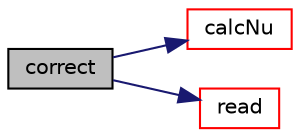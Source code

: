 digraph "correct"
{
  bgcolor="transparent";
  edge [fontname="Helvetica",fontsize="10",labelfontname="Helvetica",labelfontsize="10"];
  node [fontname="Helvetica",fontsize="10",shape=record];
  rankdir="LR";
  Node57 [label="correct",height=0.2,width=0.4,color="black", fillcolor="grey75", style="filled", fontcolor="black"];
  Node57 -> Node58 [color="midnightblue",fontsize="10",style="solid",fontname="Helvetica"];
  Node58 [label="calcNu",height=0.2,width=0.4,color="red",URL="$a31841.html#aa160ce0e3607170a1a2f0d2c8f87a5da",tooltip="Calculate and return the laminar viscosity. "];
  Node57 -> Node62 [color="midnightblue",fontsize="10",style="solid",fontname="Helvetica"];
  Node62 [label="read",height=0.2,width=0.4,color="red",URL="$a31841.html#af816873151ddb0126e98bb2f914d8ed5",tooltip="Read base transportProperties dictionary. "];
}
